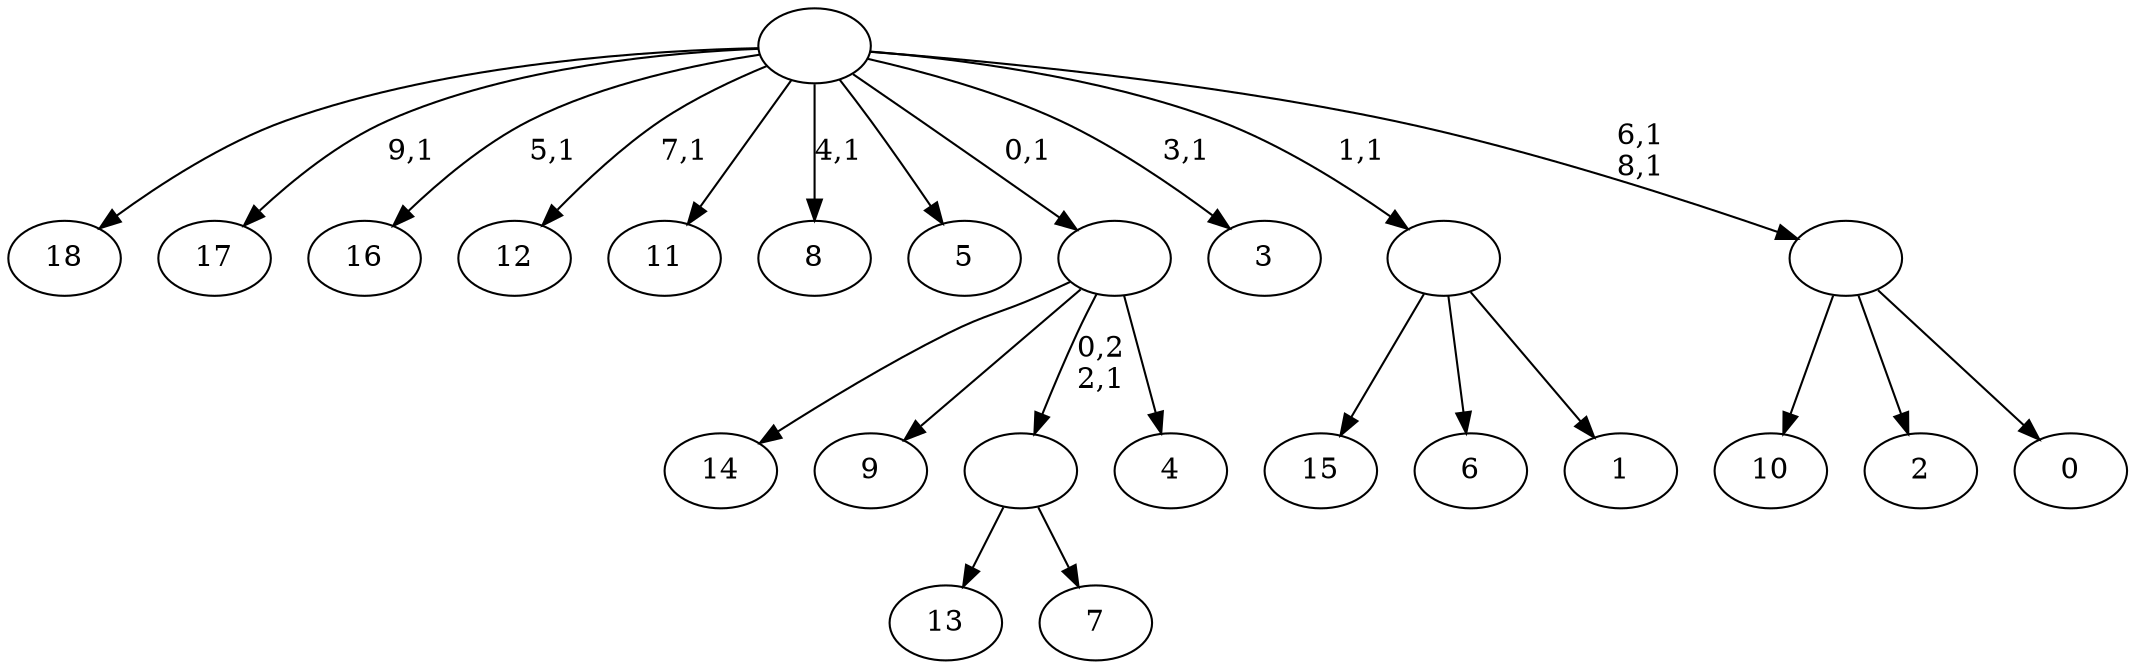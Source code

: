 digraph T {
	29 [label="18"]
	28 [label="17"]
	26 [label="16"]
	24 [label="15"]
	23 [label="14"]
	22 [label="13"]
	21 [label="12"]
	19 [label="11"]
	18 [label="10"]
	17 [label="9"]
	16 [label="8"]
	14 [label="7"]
	13 [label=""]
	12 [label="6"]
	11 [label="5"]
	10 [label="4"]
	9 [label=""]
	8 [label="3"]
	6 [label="2"]
	5 [label="1"]
	4 [label=""]
	3 [label="0"]
	2 [label=""]
	0 [label=""]
	13 -> 22 [label=""]
	13 -> 14 [label=""]
	9 -> 23 [label=""]
	9 -> 17 [label=""]
	9 -> 13 [label="0,2\n2,1"]
	9 -> 10 [label=""]
	4 -> 24 [label=""]
	4 -> 12 [label=""]
	4 -> 5 [label=""]
	2 -> 18 [label=""]
	2 -> 6 [label=""]
	2 -> 3 [label=""]
	0 -> 2 [label="6,1\n8,1"]
	0 -> 8 [label="3,1"]
	0 -> 16 [label="4,1"]
	0 -> 21 [label="7,1"]
	0 -> 26 [label="5,1"]
	0 -> 28 [label="9,1"]
	0 -> 29 [label=""]
	0 -> 19 [label=""]
	0 -> 11 [label=""]
	0 -> 9 [label="0,1"]
	0 -> 4 [label="1,1"]
}
